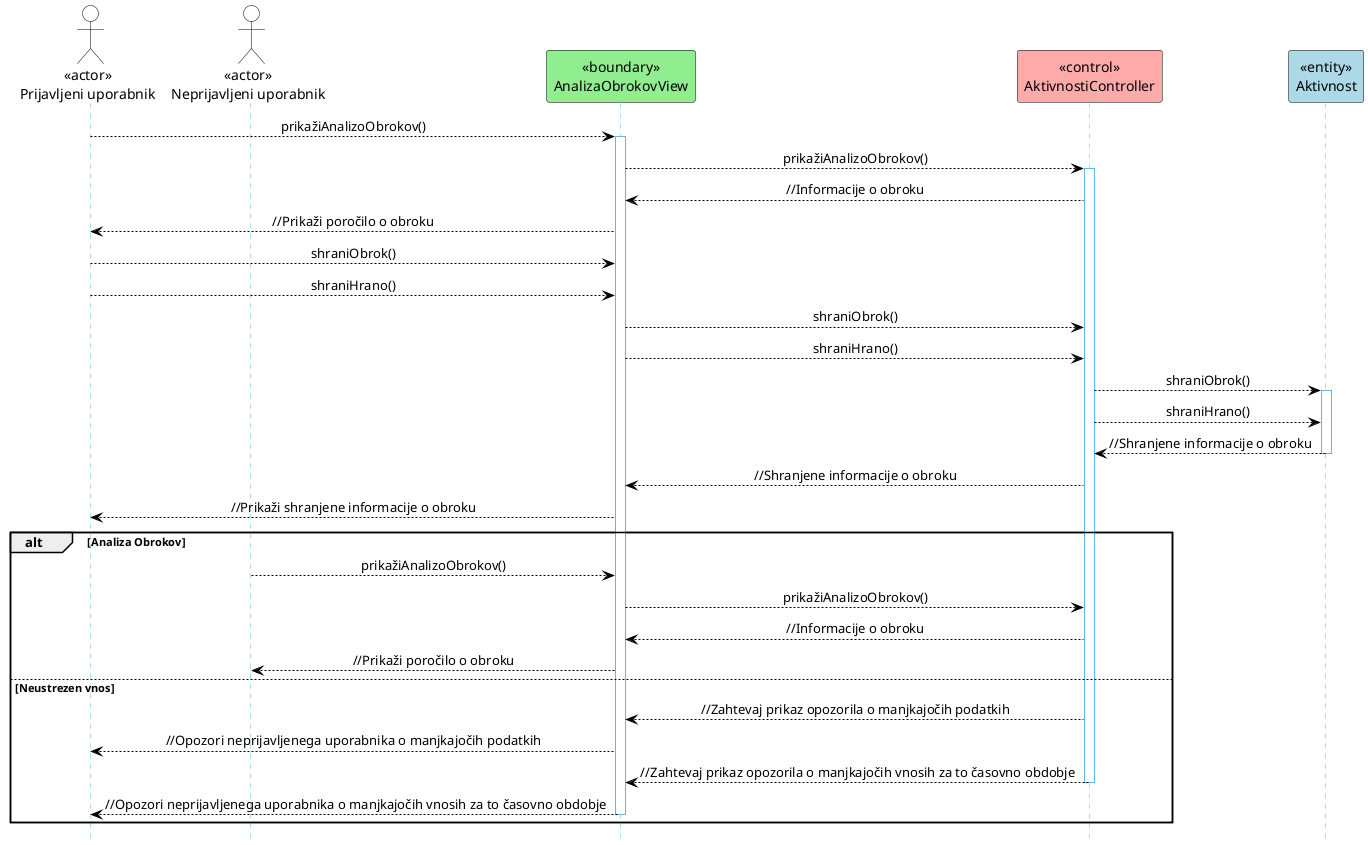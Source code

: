 @startuml
hide footbox

skinparam backgroundcolor transparent
skinparam defaultTextAlignment center
skinparam actorBorderColor black
skinparam actorBackgroundColor white
skinparam arrowColor black  
skinparam sequenceLifeLineBorderColor #5FB8EC
skinparam sequenceParticipantBorderColor #Black
skinparam sequenceParticipantBackgroundColor white

actor PrijavljeniUpor as "<<actor>>\nPrijavljeni uporabnik"
actor NeprijavljeniUpor as "<<actor>>\nNeprijavljeni uporabnik"
participant AnalizaObrokovView as "<<boundary>>\nAnalizaObrokovView" #LightGreen
participant AktivnostiController as "<<control>>\nAktivnostiController" #FFAAAA
participant Aktivnost as "<<entity>>\nAktivnost" #LightBlue

PrijavljeniUpor --> AnalizaObrokovView: prikažiAnalizoObrokov()
activate AnalizaObrokovView
AnalizaObrokovView --> AktivnostiController: prikažiAnalizoObrokov()
activate AktivnostiController
AktivnostiController --> AnalizaObrokovView: //Informacije o obroku
AnalizaObrokovView --> PrijavljeniUpor: //Prikaži poročilo o obroku

PrijavljeniUpor --> AnalizaObrokovView: shraniObrok()
PrijavljeniUpor --> AnalizaObrokovView: shraniHrano()
AnalizaObrokovView --> AktivnostiController: shraniObrok()
AnalizaObrokovView --> AktivnostiController: shraniHrano()
AktivnostiController --> Aktivnost: shraniObrok()
activate Aktivnost
AktivnostiController --> Aktivnost: shraniHrano()
Aktivnost --> AktivnostiController: //Shranjene informacije o obroku
deactivate Aktivnost
AktivnostiController --> AnalizaObrokovView: //Shranjene informacije o obroku
AnalizaObrokovView --> PrijavljeniUpor: //Prikaži shranjene informacije o obroku


alt Analiza Obrokov
NeprijavljeniUpor --> AnalizaObrokovView: prikažiAnalizoObrokov()
AnalizaObrokovView --> AktivnostiController: prikažiAnalizoObrokov()
AktivnostiController --> AnalizaObrokovView: //Informacije o obroku
AnalizaObrokovView --> NeprijavljeniUpor: //Prikaži poročilo o obroku

else Neustrezen vnos
AktivnostiController --> AnalizaObrokovView: //Zahtevaj prikaz opozorila o manjkajočih podatkih
AnalizaObrokovView --> PrijavljeniUpor: //Opozori neprijavljenega uporabnika o manjkajočih podatkih

AktivnostiController --> AnalizaObrokovView: //Zahtevaj prikaz opozorila o manjkajočih vnosih za to časovno obdobje
deactivate AktivnostiController
AnalizaObrokovView --> PrijavljeniUpor: //Opozori neprijavljenega uporabnika o manjkajočih vnosih za to časovno obdobje
deactivate AnalizaObrokovView

end
@enduml
